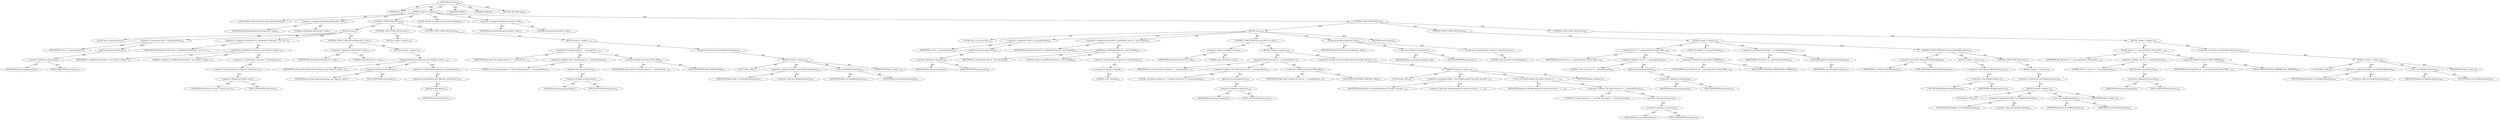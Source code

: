 digraph "execute" {  
"111669149698" [label = <(METHOD,execute)<SUB>128</SUB>> ]
"115964116993" [label = <(PARAM,this)<SUB>128</SUB>> ]
"25769803782" [label = <(BLOCK,&lt;empty&gt;,&lt;empty&gt;)<SUB>128</SUB>> ]
"94489280516" [label = <(LOCAL,Method setProjectM: java.lang.reflect.Method)<SUB>129</SUB>> ]
"30064771097" [label = <(&lt;operator&gt;.assignment,Method setProjectM = null)<SUB>129</SUB>> ]
"68719476764" [label = <(IDENTIFIER,setProjectM,Method setProjectM = null)<SUB>129</SUB>> ]
"90194313222" [label = <(LITERAL,null,Method setProjectM = null)<SUB>129</SUB>> ]
"47244640259" [label = <(CONTROL_STRUCTURE,TRY,try)<SUB>130</SUB>> ]
"25769803783" [label = <(BLOCK,try,try)<SUB>130</SUB>> ]
"94489280517" [label = <(LOCAL,Class c: java.lang.Class)<SUB>131</SUB>> ]
"30064771098" [label = <(&lt;operator&gt;.assignment,Class c = proxy.getClass())<SUB>131</SUB>> ]
"68719476765" [label = <(IDENTIFIER,c,Class c = proxy.getClass())<SUB>131</SUB>> ]
"30064771099" [label = <(getClass,this.proxy.getClass())<SUB>131</SUB>> ]
"30064771100" [label = <(&lt;operator&gt;.fieldAccess,this.proxy)<SUB>131</SUB>> ]
"68719476766" [label = <(IDENTIFIER,this,this.proxy.getClass())> ]
"55834574851" [label = <(FIELD_IDENTIFIER,proxy,proxy)<SUB>131</SUB>> ]
"30064771101" [label = <(&lt;operator&gt;.assignment,setProjectM = c.getMethod(&quot;setProject&quot;, new Cla...)<SUB>132</SUB>> ]
"68719476767" [label = <(IDENTIFIER,setProjectM,setProjectM = c.getMethod(&quot;setProject&quot;, new Cla...)<SUB>132</SUB>> ]
"30064771102" [label = <(getMethod,c.getMethod(&quot;setProject&quot;, new Class[] { Project...)<SUB>133</SUB>> ]
"68719476768" [label = <(IDENTIFIER,c,c.getMethod(&quot;setProject&quot;, new Class[] { Project...)<SUB>133</SUB>> ]
"90194313223" [label = <(LITERAL,&quot;setProject&quot;,c.getMethod(&quot;setProject&quot;, new Class[] { Project...)<SUB>133</SUB>> ]
"30064771103" [label = <(&lt;operator&gt;.arrayInitializer,&lt;operator&gt;.arrayInitializer)<SUB>133</SUB>> ]
"30064771104" [label = <(&lt;operator&gt;.arrayInitializer,new Class[] { Project.class })<SUB>133</SUB>> ]
"30064771105" [label = <(&lt;operator&gt;.fieldAccess,Project.class)<SUB>133</SUB>> ]
"68719476769" [label = <(IDENTIFIER,Project,new Class[] { Project.class })<SUB>133</SUB>> ]
"55834574852" [label = <(FIELD_IDENTIFIER,class,class)<SUB>133</SUB>> ]
"47244640260" [label = <(CONTROL_STRUCTURE,IF,if (setProjectM != null))<SUB>134</SUB>> ]
"30064771106" [label = <(&lt;operator&gt;.notEquals,setProjectM != null)<SUB>134</SUB>> ]
"68719476770" [label = <(IDENTIFIER,setProjectM,setProjectM != null)<SUB>134</SUB>> ]
"90194313224" [label = <(LITERAL,null,setProjectM != null)<SUB>134</SUB>> ]
"25769803784" [label = <(BLOCK,&lt;empty&gt;,&lt;empty&gt;)<SUB>134</SUB>> ]
"30064771107" [label = <(invoke,setProjectM.invoke(proxy, new Object[] { getPro...)<SUB>135</SUB>> ]
"68719476771" [label = <(IDENTIFIER,setProjectM,setProjectM.invoke(proxy, new Object[] { getPro...)<SUB>135</SUB>> ]
"30064771108" [label = <(&lt;operator&gt;.fieldAccess,this.proxy)<SUB>135</SUB>> ]
"68719476772" [label = <(IDENTIFIER,this,setProjectM.invoke(proxy, new Object[] { getPro...)> ]
"55834574853" [label = <(FIELD_IDENTIFIER,proxy,proxy)<SUB>135</SUB>> ]
"30064771109" [label = <(&lt;operator&gt;.arrayInitializer,&lt;operator&gt;.arrayInitializer)<SUB>135</SUB>> ]
"30064771110" [label = <(&lt;operator&gt;.arrayInitializer,new Object[] { getProject() })<SUB>135</SUB>> ]
"30064771111" [label = <(getProject,getProject())<SUB>135</SUB>> ]
"68719476738" [label = <(IDENTIFIER,this,getProject())<SUB>135</SUB>> ]
"47244640261" [label = <(CONTROL_STRUCTURE,CATCH,catch)<SUB>137</SUB>> ]
"25769803785" [label = <(BLOCK,&lt;empty&gt;,&lt;empty&gt;)<SUB>137</SUB>> ]
"47244640262" [label = <(CONTROL_STRUCTURE,CATCH,catch)<SUB>140</SUB>> ]
"25769803786" [label = <(BLOCK,&lt;empty&gt;,&lt;empty&gt;)<SUB>140</SUB>> ]
"30064771112" [label = <(log,log(&quot;Error setting project in &quot; + proxy.getClas...)<SUB>141</SUB>> ]
"68719476739" [label = <(IDENTIFIER,this,log(&quot;Error setting project in &quot; + proxy.getClas...)<SUB>141</SUB>> ]
"30064771113" [label = <(&lt;operator&gt;.addition,&quot;Error setting project in &quot; + proxy.getClass())<SUB>141</SUB>> ]
"90194313225" [label = <(LITERAL,&quot;Error setting project in &quot;,&quot;Error setting project in &quot; + proxy.getClass())<SUB>141</SUB>> ]
"30064771114" [label = <(getClass,this.proxy.getClass())<SUB>141</SUB>> ]
"30064771115" [label = <(&lt;operator&gt;.fieldAccess,this.proxy)<SUB>141</SUB>> ]
"68719476773" [label = <(IDENTIFIER,this,this.proxy.getClass())> ]
"55834574854" [label = <(FIELD_IDENTIFIER,proxy,proxy)<SUB>141</SUB>> ]
"30064771116" [label = <(&lt;operator&gt;.fieldAccess,Project.MSG_ERR)<SUB>142</SUB>> ]
"68719476774" [label = <(IDENTIFIER,Project,log(&quot;Error setting project in &quot; + proxy.getClas...)<SUB>142</SUB>> ]
"55834574855" [label = <(FIELD_IDENTIFIER,MSG_ERR,MSG_ERR)<SUB>142</SUB>> ]
"30064771117" [label = <(&lt;operator&gt;.throw,throw new BuildException(ex);)<SUB>143</SUB>> ]
"25769803787" [label = <(BLOCK,&lt;empty&gt;,&lt;empty&gt;)<SUB>143</SUB>> ]
"94489280518" [label = <(LOCAL,$obj1: ANY)<SUB>143</SUB>> ]
"30064771118" [label = <(&lt;operator&gt;.assignment,$obj1 = new BuildException(ex))<SUB>143</SUB>> ]
"68719476775" [label = <(IDENTIFIER,$obj1,$obj1 = new BuildException(ex))<SUB>143</SUB>> ]
"30064771119" [label = <(&lt;operator&gt;.alloc,new BuildException(ex))<SUB>143</SUB>> ]
"30064771120" [label = <(&lt;init&gt;,new BuildException(ex))<SUB>143</SUB>> ]
"68719476776" [label = <(IDENTIFIER,$obj1,new BuildException(ex))<SUB>143</SUB>> ]
"68719476777" [label = <(IDENTIFIER,ex,new BuildException(ex))<SUB>143</SUB>> ]
"68719476778" [label = <(IDENTIFIER,$obj1,&lt;empty&gt;)<SUB>143</SUB>> ]
"94489280519" [label = <(LOCAL,Method executeM: java.lang.reflect.Method)<SUB>147</SUB>> ]
"30064771121" [label = <(&lt;operator&gt;.assignment,Method executeM = null)<SUB>147</SUB>> ]
"68719476779" [label = <(IDENTIFIER,executeM,Method executeM = null)<SUB>147</SUB>> ]
"90194313226" [label = <(LITERAL,null,Method executeM = null)<SUB>147</SUB>> ]
"47244640263" [label = <(CONTROL_STRUCTURE,TRY,try)<SUB>148</SUB>> ]
"25769803788" [label = <(BLOCK,try,try)<SUB>148</SUB>> ]
"94489280520" [label = <(LOCAL,Class c: java.lang.Class)<SUB>149</SUB>> ]
"30064771122" [label = <(&lt;operator&gt;.assignment,Class c = proxy.getClass())<SUB>149</SUB>> ]
"68719476780" [label = <(IDENTIFIER,c,Class c = proxy.getClass())<SUB>149</SUB>> ]
"30064771123" [label = <(getClass,this.proxy.getClass())<SUB>149</SUB>> ]
"30064771124" [label = <(&lt;operator&gt;.fieldAccess,this.proxy)<SUB>149</SUB>> ]
"68719476781" [label = <(IDENTIFIER,this,this.proxy.getClass())> ]
"55834574856" [label = <(FIELD_IDENTIFIER,proxy,proxy)<SUB>149</SUB>> ]
"30064771125" [label = <(&lt;operator&gt;.assignment,executeM = c.getMethod(&quot;execute&quot;, new Class[0]))<SUB>150</SUB>> ]
"68719476782" [label = <(IDENTIFIER,executeM,executeM = c.getMethod(&quot;execute&quot;, new Class[0]))<SUB>150</SUB>> ]
"30064771126" [label = <(getMethod,c.getMethod(&quot;execute&quot;, new Class[0]))<SUB>150</SUB>> ]
"68719476783" [label = <(IDENTIFIER,c,c.getMethod(&quot;execute&quot;, new Class[0]))<SUB>150</SUB>> ]
"90194313227" [label = <(LITERAL,&quot;execute&quot;,c.getMethod(&quot;execute&quot;, new Class[0]))<SUB>150</SUB>> ]
"30064771127" [label = <(&lt;operator&gt;.arrayInitializer,&lt;operator&gt;.arrayInitializer)<SUB>150</SUB>> ]
"30064771128" [label = <(&lt;operator&gt;.alloc,new Class[0])> ]
"90194313228" [label = <(LITERAL,0,new Class[0])<SUB>150</SUB>> ]
"47244640264" [label = <(CONTROL_STRUCTURE,IF,if (executeM == null))<SUB>151</SUB>> ]
"30064771129" [label = <(&lt;operator&gt;.equals,executeM == null)<SUB>151</SUB>> ]
"68719476784" [label = <(IDENTIFIER,executeM,executeM == null)<SUB>151</SUB>> ]
"90194313229" [label = <(LITERAL,null,executeM == null)<SUB>151</SUB>> ]
"25769803789" [label = <(BLOCK,&lt;empty&gt;,&lt;empty&gt;)<SUB>151</SUB>> ]
"30064771130" [label = <(log,log(&quot;No public execute() in &quot; + proxy.getClass(...)<SUB>152</SUB>> ]
"68719476740" [label = <(IDENTIFIER,this,log(&quot;No public execute() in &quot; + proxy.getClass(...)<SUB>152</SUB>> ]
"30064771131" [label = <(&lt;operator&gt;.addition,&quot;No public execute() in &quot; + proxy.getClass())<SUB>152</SUB>> ]
"90194313230" [label = <(LITERAL,&quot;No public execute() in &quot;,&quot;No public execute() in &quot; + proxy.getClass())<SUB>152</SUB>> ]
"30064771132" [label = <(getClass,this.proxy.getClass())<SUB>152</SUB>> ]
"30064771133" [label = <(&lt;operator&gt;.fieldAccess,this.proxy)<SUB>152</SUB>> ]
"68719476785" [label = <(IDENTIFIER,this,this.proxy.getClass())> ]
"55834574857" [label = <(FIELD_IDENTIFIER,proxy,proxy)<SUB>152</SUB>> ]
"30064771134" [label = <(&lt;operator&gt;.fieldAccess,Project.MSG_ERR)<SUB>153</SUB>> ]
"68719476786" [label = <(IDENTIFIER,Project,log(&quot;No public execute() in &quot; + proxy.getClass(...)<SUB>153</SUB>> ]
"55834574858" [label = <(FIELD_IDENTIFIER,MSG_ERR,MSG_ERR)<SUB>153</SUB>> ]
"30064771135" [label = <(&lt;operator&gt;.throw,throw new BuildException(&quot;No public execute() i...)<SUB>154</SUB>> ]
"25769803790" [label = <(BLOCK,&lt;empty&gt;,&lt;empty&gt;)<SUB>154</SUB>> ]
"94489280521" [label = <(LOCAL,$obj2: ANY)<SUB>154</SUB>> ]
"30064771136" [label = <(&lt;operator&gt;.assignment,$obj2 = new BuildException(&quot;No public execute()...)<SUB>154</SUB>> ]
"68719476787" [label = <(IDENTIFIER,$obj2,$obj2 = new BuildException(&quot;No public execute()...)<SUB>154</SUB>> ]
"30064771137" [label = <(&lt;operator&gt;.alloc,new BuildException(&quot;No public execute() in &quot; + ...)<SUB>154</SUB>> ]
"30064771138" [label = <(&lt;init&gt;,new BuildException(&quot;No public execute() in &quot; + ...)<SUB>154</SUB>> ]
"68719476788" [label = <(IDENTIFIER,$obj2,new BuildException(&quot;No public execute() in &quot; + ...)<SUB>154</SUB>> ]
"30064771139" [label = <(&lt;operator&gt;.addition,&quot;No public execute() in &quot; + proxy.getClass())<SUB>154</SUB>> ]
"90194313231" [label = <(LITERAL,&quot;No public execute() in &quot;,&quot;No public execute() in &quot; + proxy.getClass())<SUB>154</SUB>> ]
"30064771140" [label = <(getClass,this.proxy.getClass())<SUB>155</SUB>> ]
"30064771141" [label = <(&lt;operator&gt;.fieldAccess,this.proxy)<SUB>155</SUB>> ]
"68719476789" [label = <(IDENTIFIER,this,this.proxy.getClass())> ]
"55834574859" [label = <(FIELD_IDENTIFIER,proxy,proxy)<SUB>155</SUB>> ]
"68719476790" [label = <(IDENTIFIER,$obj2,&lt;empty&gt;)<SUB>154</SUB>> ]
"30064771142" [label = <(invoke,executeM.invoke(proxy, null))<SUB>157</SUB>> ]
"68719476791" [label = <(IDENTIFIER,executeM,executeM.invoke(proxy, null))<SUB>157</SUB>> ]
"30064771143" [label = <(&lt;operator&gt;.fieldAccess,this.proxy)<SUB>157</SUB>> ]
"68719476792" [label = <(IDENTIFIER,this,executeM.invoke(proxy, null))> ]
"55834574860" [label = <(FIELD_IDENTIFIER,proxy,proxy)<SUB>157</SUB>> ]
"30064771144" [label = <(&lt;operator&gt;.arrayInitializer,&lt;operator&gt;.arrayInitializer)<SUB>157</SUB>> ]
"90194313232" [label = <(LITERAL,null,&lt;operator&gt;.arrayInitializer)<SUB>157</SUB>> ]
"146028888064" [label = <(RETURN,return;,return;)<SUB>158</SUB>> ]
"47244640265" [label = <(CONTROL_STRUCTURE,CATCH,catch)<SUB>159</SUB>> ]
"25769803791" [label = <(BLOCK,&lt;empty&gt;,&lt;empty&gt;)<SUB>159</SUB>> ]
"30064771145" [label = <(log,log(&quot;Error in &quot; + proxy.getClass(), Project.MSG...)<SUB>160</SUB>> ]
"68719476741" [label = <(IDENTIFIER,this,log(&quot;Error in &quot; + proxy.getClass(), Project.MSG...)<SUB>160</SUB>> ]
"30064771146" [label = <(&lt;operator&gt;.addition,&quot;Error in &quot; + proxy.getClass())<SUB>160</SUB>> ]
"90194313233" [label = <(LITERAL,&quot;Error in &quot;,&quot;Error in &quot; + proxy.getClass())<SUB>160</SUB>> ]
"30064771147" [label = <(getClass,this.proxy.getClass())<SUB>160</SUB>> ]
"30064771148" [label = <(&lt;operator&gt;.fieldAccess,this.proxy)<SUB>160</SUB>> ]
"68719476793" [label = <(IDENTIFIER,this,this.proxy.getClass())> ]
"55834574861" [label = <(FIELD_IDENTIFIER,proxy,proxy)<SUB>160</SUB>> ]
"30064771149" [label = <(&lt;operator&gt;.fieldAccess,Project.MSG_VERBOSE)<SUB>160</SUB>> ]
"68719476794" [label = <(IDENTIFIER,Project,log(&quot;Error in &quot; + proxy.getClass(), Project.MSG...)<SUB>160</SUB>> ]
"55834574862" [label = <(FIELD_IDENTIFIER,MSG_VERBOSE,MSG_VERBOSE)<SUB>160</SUB>> ]
"94489280522" [label = <(LOCAL,Throwable t: java.lang.Throwable)<SUB>161</SUB>> ]
"30064771150" [label = <(&lt;operator&gt;.assignment,Throwable t = ie.getTargetException())<SUB>161</SUB>> ]
"68719476795" [label = <(IDENTIFIER,t,Throwable t = ie.getTargetException())<SUB>161</SUB>> ]
"30064771151" [label = <(getTargetException,ie.getTargetException())<SUB>161</SUB>> ]
"68719476796" [label = <(IDENTIFIER,ie,ie.getTargetException())<SUB>161</SUB>> ]
"47244640266" [label = <(CONTROL_STRUCTURE,IF,if (t instanceof BuildException))<SUB>162</SUB>> ]
"30064771152" [label = <(&lt;operator&gt;.instanceOf,t instanceof BuildException)<SUB>162</SUB>> ]
"68719476797" [label = <(IDENTIFIER,t,t instanceof BuildException)<SUB>162</SUB>> ]
"180388626432" [label = <(TYPE_REF,BuildException,BuildException)<SUB>162</SUB>> ]
"25769803792" [label = <(BLOCK,&lt;empty&gt;,&lt;empty&gt;)<SUB>162</SUB>> ]
"30064771153" [label = <(&lt;operator&gt;.throw,throw ((BuildException) t);)<SUB>163</SUB>> ]
"30064771154" [label = <(&lt;operator&gt;.cast,(BuildException) t)<SUB>163</SUB>> ]
"180388626433" [label = <(TYPE_REF,BuildException,BuildException)<SUB>163</SUB>> ]
"68719476798" [label = <(IDENTIFIER,t,(BuildException) t)<SUB>163</SUB>> ]
"47244640267" [label = <(CONTROL_STRUCTURE,ELSE,else)<SUB>164</SUB>> ]
"25769803793" [label = <(BLOCK,&lt;empty&gt;,&lt;empty&gt;)<SUB>164</SUB>> ]
"30064771155" [label = <(&lt;operator&gt;.throw,throw new BuildException(t);)<SUB>165</SUB>> ]
"25769803794" [label = <(BLOCK,&lt;empty&gt;,&lt;empty&gt;)<SUB>165</SUB>> ]
"94489280523" [label = <(LOCAL,$obj3: ANY)<SUB>165</SUB>> ]
"30064771156" [label = <(&lt;operator&gt;.assignment,$obj3 = new BuildException(t))<SUB>165</SUB>> ]
"68719476799" [label = <(IDENTIFIER,$obj3,$obj3 = new BuildException(t))<SUB>165</SUB>> ]
"30064771157" [label = <(&lt;operator&gt;.alloc,new BuildException(t))<SUB>165</SUB>> ]
"30064771158" [label = <(&lt;init&gt;,new BuildException(t))<SUB>165</SUB>> ]
"68719476800" [label = <(IDENTIFIER,$obj3,new BuildException(t))<SUB>165</SUB>> ]
"68719476801" [label = <(IDENTIFIER,t,new BuildException(t))<SUB>165</SUB>> ]
"68719476802" [label = <(IDENTIFIER,$obj3,&lt;empty&gt;)<SUB>165</SUB>> ]
"47244640268" [label = <(CONTROL_STRUCTURE,CATCH,catch)<SUB>167</SUB>> ]
"25769803795" [label = <(BLOCK,&lt;empty&gt;,&lt;empty&gt;)<SUB>167</SUB>> ]
"30064771159" [label = <(log,log(&quot;Error in &quot; + proxy.getClass(), Project.MSG...)<SUB>168</SUB>> ]
"68719476742" [label = <(IDENTIFIER,this,log(&quot;Error in &quot; + proxy.getClass(), Project.MSG...)<SUB>168</SUB>> ]
"30064771160" [label = <(&lt;operator&gt;.addition,&quot;Error in &quot; + proxy.getClass())<SUB>168</SUB>> ]
"90194313234" [label = <(LITERAL,&quot;Error in &quot;,&quot;Error in &quot; + proxy.getClass())<SUB>168</SUB>> ]
"30064771161" [label = <(getClass,this.proxy.getClass())<SUB>168</SUB>> ]
"30064771162" [label = <(&lt;operator&gt;.fieldAccess,this.proxy)<SUB>168</SUB>> ]
"68719476803" [label = <(IDENTIFIER,this,this.proxy.getClass())> ]
"55834574863" [label = <(FIELD_IDENTIFIER,proxy,proxy)<SUB>168</SUB>> ]
"30064771163" [label = <(&lt;operator&gt;.fieldAccess,Project.MSG_VERBOSE)<SUB>168</SUB>> ]
"68719476804" [label = <(IDENTIFIER,Project,log(&quot;Error in &quot; + proxy.getClass(), Project.MSG...)<SUB>168</SUB>> ]
"55834574864" [label = <(FIELD_IDENTIFIER,MSG_VERBOSE,MSG_VERBOSE)<SUB>168</SUB>> ]
"30064771164" [label = <(&lt;operator&gt;.throw,throw new BuildException(ex);)<SUB>169</SUB>> ]
"25769803796" [label = <(BLOCK,&lt;empty&gt;,&lt;empty&gt;)<SUB>169</SUB>> ]
"94489280524" [label = <(LOCAL,$obj4: ANY)<SUB>169</SUB>> ]
"30064771165" [label = <(&lt;operator&gt;.assignment,$obj4 = new BuildException(ex))<SUB>169</SUB>> ]
"68719476805" [label = <(IDENTIFIER,$obj4,$obj4 = new BuildException(ex))<SUB>169</SUB>> ]
"30064771166" [label = <(&lt;operator&gt;.alloc,new BuildException(ex))<SUB>169</SUB>> ]
"30064771167" [label = <(&lt;init&gt;,new BuildException(ex))<SUB>169</SUB>> ]
"68719476806" [label = <(IDENTIFIER,$obj4,new BuildException(ex))<SUB>169</SUB>> ]
"68719476807" [label = <(IDENTIFIER,ex,new BuildException(ex))<SUB>169</SUB>> ]
"68719476808" [label = <(IDENTIFIER,$obj4,&lt;empty&gt;)<SUB>169</SUB>> ]
"133143986181" [label = <(MODIFIER,PUBLIC)> ]
"133143986182" [label = <(MODIFIER,VIRTUAL)> ]
"128849018882" [label = <(METHOD_RETURN,void)<SUB>128</SUB>> ]
  "111669149698" -> "115964116993"  [ label = "AST: "] 
  "111669149698" -> "25769803782"  [ label = "AST: "] 
  "111669149698" -> "133143986181"  [ label = "AST: "] 
  "111669149698" -> "133143986182"  [ label = "AST: "] 
  "111669149698" -> "128849018882"  [ label = "AST: "] 
  "25769803782" -> "94489280516"  [ label = "AST: "] 
  "25769803782" -> "30064771097"  [ label = "AST: "] 
  "25769803782" -> "47244640259"  [ label = "AST: "] 
  "25769803782" -> "94489280519"  [ label = "AST: "] 
  "25769803782" -> "30064771121"  [ label = "AST: "] 
  "25769803782" -> "47244640263"  [ label = "AST: "] 
  "30064771097" -> "68719476764"  [ label = "AST: "] 
  "30064771097" -> "90194313222"  [ label = "AST: "] 
  "47244640259" -> "25769803783"  [ label = "AST: "] 
  "47244640259" -> "47244640261"  [ label = "AST: "] 
  "47244640259" -> "47244640262"  [ label = "AST: "] 
  "25769803783" -> "94489280517"  [ label = "AST: "] 
  "25769803783" -> "30064771098"  [ label = "AST: "] 
  "25769803783" -> "30064771101"  [ label = "AST: "] 
  "25769803783" -> "47244640260"  [ label = "AST: "] 
  "30064771098" -> "68719476765"  [ label = "AST: "] 
  "30064771098" -> "30064771099"  [ label = "AST: "] 
  "30064771099" -> "30064771100"  [ label = "AST: "] 
  "30064771100" -> "68719476766"  [ label = "AST: "] 
  "30064771100" -> "55834574851"  [ label = "AST: "] 
  "30064771101" -> "68719476767"  [ label = "AST: "] 
  "30064771101" -> "30064771102"  [ label = "AST: "] 
  "30064771102" -> "68719476768"  [ label = "AST: "] 
  "30064771102" -> "90194313223"  [ label = "AST: "] 
  "30064771102" -> "30064771103"  [ label = "AST: "] 
  "30064771103" -> "30064771104"  [ label = "AST: "] 
  "30064771104" -> "30064771105"  [ label = "AST: "] 
  "30064771105" -> "68719476769"  [ label = "AST: "] 
  "30064771105" -> "55834574852"  [ label = "AST: "] 
  "47244640260" -> "30064771106"  [ label = "AST: "] 
  "47244640260" -> "25769803784"  [ label = "AST: "] 
  "30064771106" -> "68719476770"  [ label = "AST: "] 
  "30064771106" -> "90194313224"  [ label = "AST: "] 
  "25769803784" -> "30064771107"  [ label = "AST: "] 
  "30064771107" -> "68719476771"  [ label = "AST: "] 
  "30064771107" -> "30064771108"  [ label = "AST: "] 
  "30064771107" -> "30064771109"  [ label = "AST: "] 
  "30064771108" -> "68719476772"  [ label = "AST: "] 
  "30064771108" -> "55834574853"  [ label = "AST: "] 
  "30064771109" -> "30064771110"  [ label = "AST: "] 
  "30064771110" -> "30064771111"  [ label = "AST: "] 
  "30064771111" -> "68719476738"  [ label = "AST: "] 
  "47244640261" -> "25769803785"  [ label = "AST: "] 
  "47244640262" -> "25769803786"  [ label = "AST: "] 
  "25769803786" -> "30064771112"  [ label = "AST: "] 
  "25769803786" -> "30064771117"  [ label = "AST: "] 
  "30064771112" -> "68719476739"  [ label = "AST: "] 
  "30064771112" -> "30064771113"  [ label = "AST: "] 
  "30064771112" -> "30064771116"  [ label = "AST: "] 
  "30064771113" -> "90194313225"  [ label = "AST: "] 
  "30064771113" -> "30064771114"  [ label = "AST: "] 
  "30064771114" -> "30064771115"  [ label = "AST: "] 
  "30064771115" -> "68719476773"  [ label = "AST: "] 
  "30064771115" -> "55834574854"  [ label = "AST: "] 
  "30064771116" -> "68719476774"  [ label = "AST: "] 
  "30064771116" -> "55834574855"  [ label = "AST: "] 
  "30064771117" -> "25769803787"  [ label = "AST: "] 
  "25769803787" -> "94489280518"  [ label = "AST: "] 
  "25769803787" -> "30064771118"  [ label = "AST: "] 
  "25769803787" -> "30064771120"  [ label = "AST: "] 
  "25769803787" -> "68719476778"  [ label = "AST: "] 
  "30064771118" -> "68719476775"  [ label = "AST: "] 
  "30064771118" -> "30064771119"  [ label = "AST: "] 
  "30064771120" -> "68719476776"  [ label = "AST: "] 
  "30064771120" -> "68719476777"  [ label = "AST: "] 
  "30064771121" -> "68719476779"  [ label = "AST: "] 
  "30064771121" -> "90194313226"  [ label = "AST: "] 
  "47244640263" -> "25769803788"  [ label = "AST: "] 
  "47244640263" -> "47244640265"  [ label = "AST: "] 
  "47244640263" -> "47244640268"  [ label = "AST: "] 
  "25769803788" -> "94489280520"  [ label = "AST: "] 
  "25769803788" -> "30064771122"  [ label = "AST: "] 
  "25769803788" -> "30064771125"  [ label = "AST: "] 
  "25769803788" -> "47244640264"  [ label = "AST: "] 
  "25769803788" -> "30064771142"  [ label = "AST: "] 
  "25769803788" -> "146028888064"  [ label = "AST: "] 
  "30064771122" -> "68719476780"  [ label = "AST: "] 
  "30064771122" -> "30064771123"  [ label = "AST: "] 
  "30064771123" -> "30064771124"  [ label = "AST: "] 
  "30064771124" -> "68719476781"  [ label = "AST: "] 
  "30064771124" -> "55834574856"  [ label = "AST: "] 
  "30064771125" -> "68719476782"  [ label = "AST: "] 
  "30064771125" -> "30064771126"  [ label = "AST: "] 
  "30064771126" -> "68719476783"  [ label = "AST: "] 
  "30064771126" -> "90194313227"  [ label = "AST: "] 
  "30064771126" -> "30064771127"  [ label = "AST: "] 
  "30064771127" -> "30064771128"  [ label = "AST: "] 
  "30064771128" -> "90194313228"  [ label = "AST: "] 
  "47244640264" -> "30064771129"  [ label = "AST: "] 
  "47244640264" -> "25769803789"  [ label = "AST: "] 
  "30064771129" -> "68719476784"  [ label = "AST: "] 
  "30064771129" -> "90194313229"  [ label = "AST: "] 
  "25769803789" -> "30064771130"  [ label = "AST: "] 
  "25769803789" -> "30064771135"  [ label = "AST: "] 
  "30064771130" -> "68719476740"  [ label = "AST: "] 
  "30064771130" -> "30064771131"  [ label = "AST: "] 
  "30064771130" -> "30064771134"  [ label = "AST: "] 
  "30064771131" -> "90194313230"  [ label = "AST: "] 
  "30064771131" -> "30064771132"  [ label = "AST: "] 
  "30064771132" -> "30064771133"  [ label = "AST: "] 
  "30064771133" -> "68719476785"  [ label = "AST: "] 
  "30064771133" -> "55834574857"  [ label = "AST: "] 
  "30064771134" -> "68719476786"  [ label = "AST: "] 
  "30064771134" -> "55834574858"  [ label = "AST: "] 
  "30064771135" -> "25769803790"  [ label = "AST: "] 
  "25769803790" -> "94489280521"  [ label = "AST: "] 
  "25769803790" -> "30064771136"  [ label = "AST: "] 
  "25769803790" -> "30064771138"  [ label = "AST: "] 
  "25769803790" -> "68719476790"  [ label = "AST: "] 
  "30064771136" -> "68719476787"  [ label = "AST: "] 
  "30064771136" -> "30064771137"  [ label = "AST: "] 
  "30064771138" -> "68719476788"  [ label = "AST: "] 
  "30064771138" -> "30064771139"  [ label = "AST: "] 
  "30064771139" -> "90194313231"  [ label = "AST: "] 
  "30064771139" -> "30064771140"  [ label = "AST: "] 
  "30064771140" -> "30064771141"  [ label = "AST: "] 
  "30064771141" -> "68719476789"  [ label = "AST: "] 
  "30064771141" -> "55834574859"  [ label = "AST: "] 
  "30064771142" -> "68719476791"  [ label = "AST: "] 
  "30064771142" -> "30064771143"  [ label = "AST: "] 
  "30064771142" -> "30064771144"  [ label = "AST: "] 
  "30064771143" -> "68719476792"  [ label = "AST: "] 
  "30064771143" -> "55834574860"  [ label = "AST: "] 
  "30064771144" -> "90194313232"  [ label = "AST: "] 
  "47244640265" -> "25769803791"  [ label = "AST: "] 
  "25769803791" -> "30064771145"  [ label = "AST: "] 
  "25769803791" -> "94489280522"  [ label = "AST: "] 
  "25769803791" -> "30064771150"  [ label = "AST: "] 
  "25769803791" -> "47244640266"  [ label = "AST: "] 
  "30064771145" -> "68719476741"  [ label = "AST: "] 
  "30064771145" -> "30064771146"  [ label = "AST: "] 
  "30064771145" -> "30064771149"  [ label = "AST: "] 
  "30064771146" -> "90194313233"  [ label = "AST: "] 
  "30064771146" -> "30064771147"  [ label = "AST: "] 
  "30064771147" -> "30064771148"  [ label = "AST: "] 
  "30064771148" -> "68719476793"  [ label = "AST: "] 
  "30064771148" -> "55834574861"  [ label = "AST: "] 
  "30064771149" -> "68719476794"  [ label = "AST: "] 
  "30064771149" -> "55834574862"  [ label = "AST: "] 
  "30064771150" -> "68719476795"  [ label = "AST: "] 
  "30064771150" -> "30064771151"  [ label = "AST: "] 
  "30064771151" -> "68719476796"  [ label = "AST: "] 
  "47244640266" -> "30064771152"  [ label = "AST: "] 
  "47244640266" -> "25769803792"  [ label = "AST: "] 
  "47244640266" -> "47244640267"  [ label = "AST: "] 
  "30064771152" -> "68719476797"  [ label = "AST: "] 
  "30064771152" -> "180388626432"  [ label = "AST: "] 
  "25769803792" -> "30064771153"  [ label = "AST: "] 
  "30064771153" -> "30064771154"  [ label = "AST: "] 
  "30064771154" -> "180388626433"  [ label = "AST: "] 
  "30064771154" -> "68719476798"  [ label = "AST: "] 
  "47244640267" -> "25769803793"  [ label = "AST: "] 
  "25769803793" -> "30064771155"  [ label = "AST: "] 
  "30064771155" -> "25769803794"  [ label = "AST: "] 
  "25769803794" -> "94489280523"  [ label = "AST: "] 
  "25769803794" -> "30064771156"  [ label = "AST: "] 
  "25769803794" -> "30064771158"  [ label = "AST: "] 
  "25769803794" -> "68719476802"  [ label = "AST: "] 
  "30064771156" -> "68719476799"  [ label = "AST: "] 
  "30064771156" -> "30064771157"  [ label = "AST: "] 
  "30064771158" -> "68719476800"  [ label = "AST: "] 
  "30064771158" -> "68719476801"  [ label = "AST: "] 
  "47244640268" -> "25769803795"  [ label = "AST: "] 
  "25769803795" -> "30064771159"  [ label = "AST: "] 
  "25769803795" -> "30064771164"  [ label = "AST: "] 
  "30064771159" -> "68719476742"  [ label = "AST: "] 
  "30064771159" -> "30064771160"  [ label = "AST: "] 
  "30064771159" -> "30064771163"  [ label = "AST: "] 
  "30064771160" -> "90194313234"  [ label = "AST: "] 
  "30064771160" -> "30064771161"  [ label = "AST: "] 
  "30064771161" -> "30064771162"  [ label = "AST: "] 
  "30064771162" -> "68719476803"  [ label = "AST: "] 
  "30064771162" -> "55834574863"  [ label = "AST: "] 
  "30064771163" -> "68719476804"  [ label = "AST: "] 
  "30064771163" -> "55834574864"  [ label = "AST: "] 
  "30064771164" -> "25769803796"  [ label = "AST: "] 
  "25769803796" -> "94489280524"  [ label = "AST: "] 
  "25769803796" -> "30064771165"  [ label = "AST: "] 
  "25769803796" -> "30064771167"  [ label = "AST: "] 
  "25769803796" -> "68719476808"  [ label = "AST: "] 
  "30064771165" -> "68719476805"  [ label = "AST: "] 
  "30064771165" -> "30064771166"  [ label = "AST: "] 
  "30064771167" -> "68719476806"  [ label = "AST: "] 
  "30064771167" -> "68719476807"  [ label = "AST: "] 
  "111669149698" -> "115964116993"  [ label = "DDG: "] 
}
